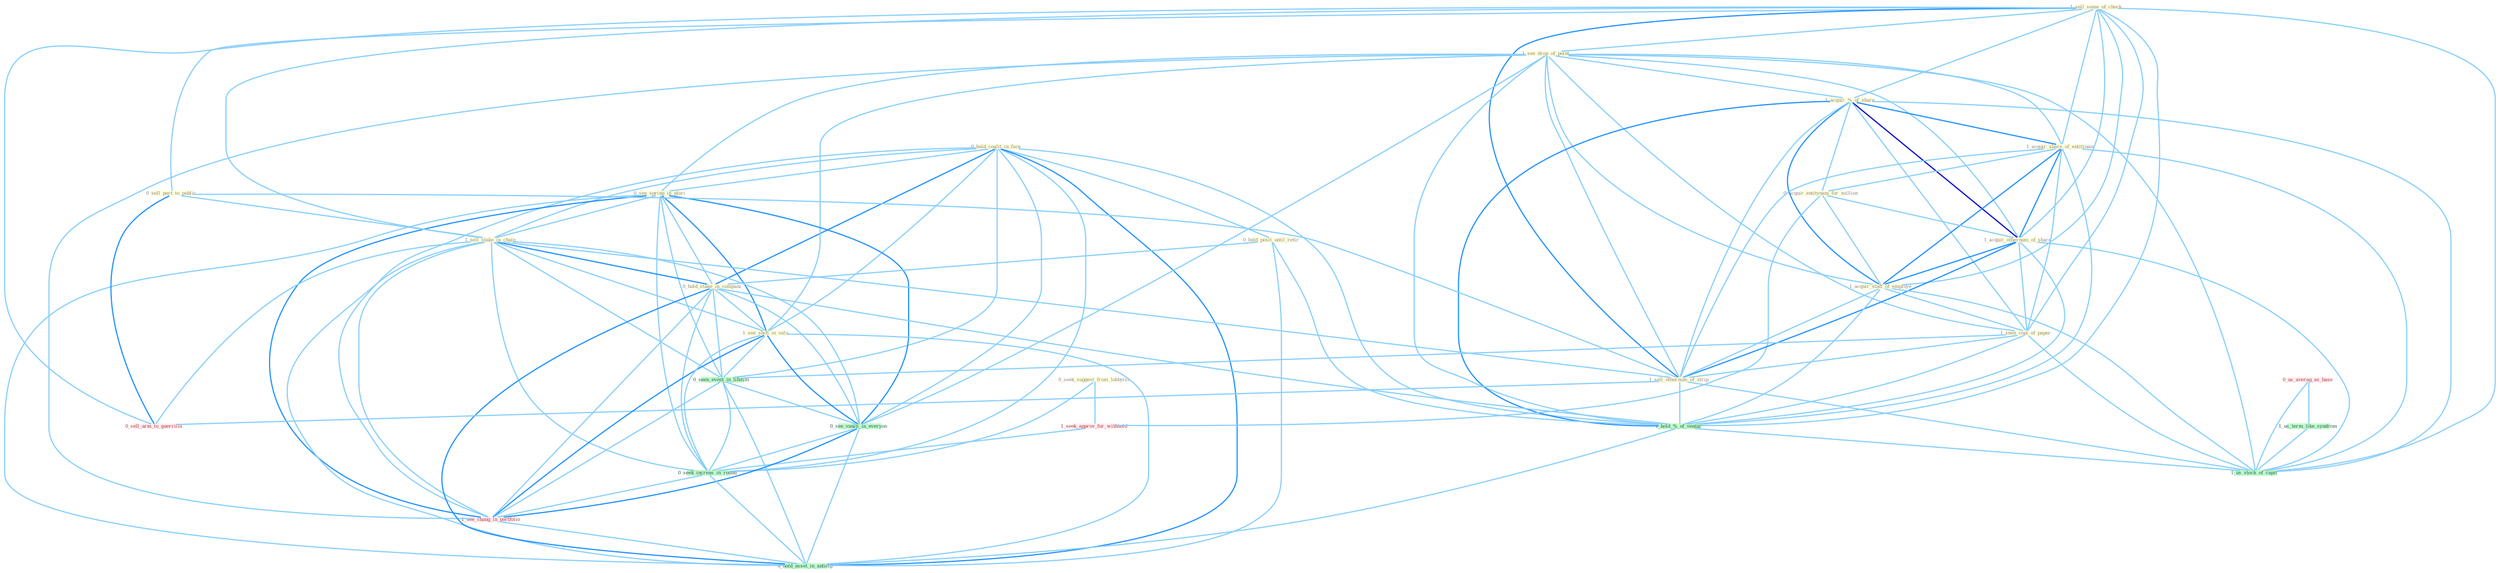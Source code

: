 Graph G{ 
    node
    [shape=polygon,style=filled,width=.5,height=.06,color="#BDFCC9",fixedsize=true,fontsize=4,
    fontcolor="#2f4f4f"];
    {node
    [color="#ffffe0", fontcolor="#8b7d6b"] "0_hold_coalit_in_face " "1_sell_some_of_check " "0_seek_suggest_from_lobbyist " "1_see_drop_of_point " "1_acquir_%_of_share " "0_see_spring_in_glori " "1_acquir_share_of_entitynam " "0_sell_part_to_public " "1_sell_stake_in_chain " "0_hold_posit_until_retir " "0_acquir_entitynam_for_million " "1_acquir_othernum_of_share " "0_hold_stake_in_compani " "1_acquir_staff_of_employe " "1_seen_copi_of_paper " "1_sell_othernum_of_strip " "1_see_shift_in_valu "}
{node [color="#fff0f5", fontcolor="#b22222"] "0_us_averag_as_base " "1_seek_approv_for_withhold " "0_sell_arm_to_guerrilla " "1_see_chang_in_portfolio "}
edge [color="#B0E2FF"];

	"0_hold_coalit_in_face " -- "0_see_spring_in_glori " [w="1", color="#87cefa" ];
	"0_hold_coalit_in_face " -- "1_sell_stake_in_chain " [w="1", color="#87cefa" ];
	"0_hold_coalit_in_face " -- "0_hold_posit_until_retir " [w="1", color="#87cefa" ];
	"0_hold_coalit_in_face " -- "0_hold_stake_in_compani " [w="2", color="#1e90ff" , len=0.8];
	"0_hold_coalit_in_face " -- "1_see_shift_in_valu " [w="1", color="#87cefa" ];
	"0_hold_coalit_in_face " -- "0_seen_event_in_lifetim " [w="1", color="#87cefa" ];
	"0_hold_coalit_in_face " -- "1_hold_%_of_ventur " [w="1", color="#87cefa" ];
	"0_hold_coalit_in_face " -- "0_see_vaniti_in_everyon " [w="1", color="#87cefa" ];
	"0_hold_coalit_in_face " -- "0_seek_increas_in_round " [w="1", color="#87cefa" ];
	"0_hold_coalit_in_face " -- "1_see_chang_in_portfolio " [w="1", color="#87cefa" ];
	"0_hold_coalit_in_face " -- "0_hold_asset_in_anticip " [w="2", color="#1e90ff" , len=0.8];
	"1_sell_some_of_check " -- "1_see_drop_of_point " [w="1", color="#87cefa" ];
	"1_sell_some_of_check " -- "1_acquir_%_of_share " [w="1", color="#87cefa" ];
	"1_sell_some_of_check " -- "1_acquir_share_of_entitynam " [w="1", color="#87cefa" ];
	"1_sell_some_of_check " -- "0_sell_part_to_public " [w="1", color="#87cefa" ];
	"1_sell_some_of_check " -- "1_sell_stake_in_chain " [w="1", color="#87cefa" ];
	"1_sell_some_of_check " -- "1_acquir_othernum_of_share " [w="1", color="#87cefa" ];
	"1_sell_some_of_check " -- "1_acquir_staff_of_employe " [w="1", color="#87cefa" ];
	"1_sell_some_of_check " -- "1_seen_copi_of_paper " [w="1", color="#87cefa" ];
	"1_sell_some_of_check " -- "1_sell_othernum_of_strip " [w="2", color="#1e90ff" , len=0.8];
	"1_sell_some_of_check " -- "1_hold_%_of_ventur " [w="1", color="#87cefa" ];
	"1_sell_some_of_check " -- "0_sell_arm_to_guerrilla " [w="1", color="#87cefa" ];
	"1_sell_some_of_check " -- "1_us_stock_of_capit " [w="1", color="#87cefa" ];
	"0_seek_suggest_from_lobbyist " -- "1_seek_approv_for_withhold " [w="1", color="#87cefa" ];
	"0_seek_suggest_from_lobbyist " -- "0_seek_increas_in_round " [w="1", color="#87cefa" ];
	"1_see_drop_of_point " -- "1_acquir_%_of_share " [w="1", color="#87cefa" ];
	"1_see_drop_of_point " -- "0_see_spring_in_glori " [w="1", color="#87cefa" ];
	"1_see_drop_of_point " -- "1_acquir_share_of_entitynam " [w="1", color="#87cefa" ];
	"1_see_drop_of_point " -- "1_acquir_othernum_of_share " [w="1", color="#87cefa" ];
	"1_see_drop_of_point " -- "1_acquir_staff_of_employe " [w="1", color="#87cefa" ];
	"1_see_drop_of_point " -- "1_seen_copi_of_paper " [w="1", color="#87cefa" ];
	"1_see_drop_of_point " -- "1_sell_othernum_of_strip " [w="1", color="#87cefa" ];
	"1_see_drop_of_point " -- "1_see_shift_in_valu " [w="1", color="#87cefa" ];
	"1_see_drop_of_point " -- "1_hold_%_of_ventur " [w="1", color="#87cefa" ];
	"1_see_drop_of_point " -- "0_see_vaniti_in_everyon " [w="1", color="#87cefa" ];
	"1_see_drop_of_point " -- "1_us_stock_of_capit " [w="1", color="#87cefa" ];
	"1_see_drop_of_point " -- "1_see_chang_in_portfolio " [w="1", color="#87cefa" ];
	"1_acquir_%_of_share " -- "1_acquir_share_of_entitynam " [w="2", color="#1e90ff" , len=0.8];
	"1_acquir_%_of_share " -- "0_acquir_entitynam_for_million " [w="1", color="#87cefa" ];
	"1_acquir_%_of_share " -- "1_acquir_othernum_of_share " [w="3", color="#0000cd" , len=0.6];
	"1_acquir_%_of_share " -- "1_acquir_staff_of_employe " [w="2", color="#1e90ff" , len=0.8];
	"1_acquir_%_of_share " -- "1_seen_copi_of_paper " [w="1", color="#87cefa" ];
	"1_acquir_%_of_share " -- "1_sell_othernum_of_strip " [w="1", color="#87cefa" ];
	"1_acquir_%_of_share " -- "1_hold_%_of_ventur " [w="2", color="#1e90ff" , len=0.8];
	"1_acquir_%_of_share " -- "1_us_stock_of_capit " [w="1", color="#87cefa" ];
	"0_see_spring_in_glori " -- "1_sell_stake_in_chain " [w="1", color="#87cefa" ];
	"0_see_spring_in_glori " -- "0_hold_stake_in_compani " [w="1", color="#87cefa" ];
	"0_see_spring_in_glori " -- "1_see_shift_in_valu " [w="2", color="#1e90ff" , len=0.8];
	"0_see_spring_in_glori " -- "0_seen_event_in_lifetim " [w="1", color="#87cefa" ];
	"0_see_spring_in_glori " -- "0_see_vaniti_in_everyon " [w="2", color="#1e90ff" , len=0.8];
	"0_see_spring_in_glori " -- "0_seek_increas_in_round " [w="1", color="#87cefa" ];
	"0_see_spring_in_glori " -- "1_see_chang_in_portfolio " [w="2", color="#1e90ff" , len=0.8];
	"0_see_spring_in_glori " -- "0_hold_asset_in_anticip " [w="1", color="#87cefa" ];
	"1_acquir_share_of_entitynam " -- "0_acquir_entitynam_for_million " [w="1", color="#87cefa" ];
	"1_acquir_share_of_entitynam " -- "1_acquir_othernum_of_share " [w="2", color="#1e90ff" , len=0.8];
	"1_acquir_share_of_entitynam " -- "1_acquir_staff_of_employe " [w="2", color="#1e90ff" , len=0.8];
	"1_acquir_share_of_entitynam " -- "1_seen_copi_of_paper " [w="1", color="#87cefa" ];
	"1_acquir_share_of_entitynam " -- "1_sell_othernum_of_strip " [w="1", color="#87cefa" ];
	"1_acquir_share_of_entitynam " -- "1_hold_%_of_ventur " [w="1", color="#87cefa" ];
	"1_acquir_share_of_entitynam " -- "1_us_stock_of_capit " [w="1", color="#87cefa" ];
	"0_sell_part_to_public " -- "1_sell_stake_in_chain " [w="1", color="#87cefa" ];
	"0_sell_part_to_public " -- "1_sell_othernum_of_strip " [w="1", color="#87cefa" ];
	"0_sell_part_to_public " -- "0_sell_arm_to_guerrilla " [w="2", color="#1e90ff" , len=0.8];
	"1_sell_stake_in_chain " -- "0_hold_stake_in_compani " [w="2", color="#1e90ff" , len=0.8];
	"1_sell_stake_in_chain " -- "1_sell_othernum_of_strip " [w="1", color="#87cefa" ];
	"1_sell_stake_in_chain " -- "1_see_shift_in_valu " [w="1", color="#87cefa" ];
	"1_sell_stake_in_chain " -- "0_seen_event_in_lifetim " [w="1", color="#87cefa" ];
	"1_sell_stake_in_chain " -- "0_see_vaniti_in_everyon " [w="1", color="#87cefa" ];
	"1_sell_stake_in_chain " -- "0_sell_arm_to_guerrilla " [w="1", color="#87cefa" ];
	"1_sell_stake_in_chain " -- "0_seek_increas_in_round " [w="1", color="#87cefa" ];
	"1_sell_stake_in_chain " -- "1_see_chang_in_portfolio " [w="1", color="#87cefa" ];
	"1_sell_stake_in_chain " -- "0_hold_asset_in_anticip " [w="1", color="#87cefa" ];
	"0_hold_posit_until_retir " -- "0_hold_stake_in_compani " [w="1", color="#87cefa" ];
	"0_hold_posit_until_retir " -- "1_hold_%_of_ventur " [w="1", color="#87cefa" ];
	"0_hold_posit_until_retir " -- "0_hold_asset_in_anticip " [w="1", color="#87cefa" ];
	"0_acquir_entitynam_for_million " -- "1_acquir_othernum_of_share " [w="1", color="#87cefa" ];
	"0_acquir_entitynam_for_million " -- "1_acquir_staff_of_employe " [w="1", color="#87cefa" ];
	"0_acquir_entitynam_for_million " -- "1_seek_approv_for_withhold " [w="1", color="#87cefa" ];
	"1_acquir_othernum_of_share " -- "1_acquir_staff_of_employe " [w="2", color="#1e90ff" , len=0.8];
	"1_acquir_othernum_of_share " -- "1_seen_copi_of_paper " [w="1", color="#87cefa" ];
	"1_acquir_othernum_of_share " -- "1_sell_othernum_of_strip " [w="2", color="#1e90ff" , len=0.8];
	"1_acquir_othernum_of_share " -- "1_hold_%_of_ventur " [w="1", color="#87cefa" ];
	"1_acquir_othernum_of_share " -- "1_us_stock_of_capit " [w="1", color="#87cefa" ];
	"0_hold_stake_in_compani " -- "1_see_shift_in_valu " [w="1", color="#87cefa" ];
	"0_hold_stake_in_compani " -- "0_seen_event_in_lifetim " [w="1", color="#87cefa" ];
	"0_hold_stake_in_compani " -- "1_hold_%_of_ventur " [w="1", color="#87cefa" ];
	"0_hold_stake_in_compani " -- "0_see_vaniti_in_everyon " [w="1", color="#87cefa" ];
	"0_hold_stake_in_compani " -- "0_seek_increas_in_round " [w="1", color="#87cefa" ];
	"0_hold_stake_in_compani " -- "1_see_chang_in_portfolio " [w="1", color="#87cefa" ];
	"0_hold_stake_in_compani " -- "0_hold_asset_in_anticip " [w="2", color="#1e90ff" , len=0.8];
	"1_acquir_staff_of_employe " -- "1_seen_copi_of_paper " [w="1", color="#87cefa" ];
	"1_acquir_staff_of_employe " -- "1_sell_othernum_of_strip " [w="1", color="#87cefa" ];
	"1_acquir_staff_of_employe " -- "1_hold_%_of_ventur " [w="1", color="#87cefa" ];
	"1_acquir_staff_of_employe " -- "1_us_stock_of_capit " [w="1", color="#87cefa" ];
	"1_seen_copi_of_paper " -- "1_sell_othernum_of_strip " [w="1", color="#87cefa" ];
	"1_seen_copi_of_paper " -- "0_seen_event_in_lifetim " [w="1", color="#87cefa" ];
	"1_seen_copi_of_paper " -- "1_hold_%_of_ventur " [w="1", color="#87cefa" ];
	"1_seen_copi_of_paper " -- "1_us_stock_of_capit " [w="1", color="#87cefa" ];
	"1_sell_othernum_of_strip " -- "1_hold_%_of_ventur " [w="1", color="#87cefa" ];
	"1_sell_othernum_of_strip " -- "0_sell_arm_to_guerrilla " [w="1", color="#87cefa" ];
	"1_sell_othernum_of_strip " -- "1_us_stock_of_capit " [w="1", color="#87cefa" ];
	"1_see_shift_in_valu " -- "0_seen_event_in_lifetim " [w="1", color="#87cefa" ];
	"1_see_shift_in_valu " -- "0_see_vaniti_in_everyon " [w="2", color="#1e90ff" , len=0.8];
	"1_see_shift_in_valu " -- "0_seek_increas_in_round " [w="1", color="#87cefa" ];
	"1_see_shift_in_valu " -- "1_see_chang_in_portfolio " [w="2", color="#1e90ff" , len=0.8];
	"1_see_shift_in_valu " -- "0_hold_asset_in_anticip " [w="1", color="#87cefa" ];
	"0_seen_event_in_lifetim " -- "0_see_vaniti_in_everyon " [w="1", color="#87cefa" ];
	"0_seen_event_in_lifetim " -- "0_seek_increas_in_round " [w="1", color="#87cefa" ];
	"0_seen_event_in_lifetim " -- "1_see_chang_in_portfolio " [w="1", color="#87cefa" ];
	"0_seen_event_in_lifetim " -- "0_hold_asset_in_anticip " [w="1", color="#87cefa" ];
	"0_us_averag_as_base " -- "1_us_term_like_syndrom " [w="1", color="#87cefa" ];
	"0_us_averag_as_base " -- "1_us_stock_of_capit " [w="1", color="#87cefa" ];
	"1_us_term_like_syndrom " -- "1_us_stock_of_capit " [w="1", color="#87cefa" ];
	"1_seek_approv_for_withhold " -- "0_seek_increas_in_round " [w="1", color="#87cefa" ];
	"1_hold_%_of_ventur " -- "1_us_stock_of_capit " [w="1", color="#87cefa" ];
	"1_hold_%_of_ventur " -- "0_hold_asset_in_anticip " [w="1", color="#87cefa" ];
	"0_see_vaniti_in_everyon " -- "0_seek_increas_in_round " [w="1", color="#87cefa" ];
	"0_see_vaniti_in_everyon " -- "1_see_chang_in_portfolio " [w="2", color="#1e90ff" , len=0.8];
	"0_see_vaniti_in_everyon " -- "0_hold_asset_in_anticip " [w="1", color="#87cefa" ];
	"0_seek_increas_in_round " -- "1_see_chang_in_portfolio " [w="1", color="#87cefa" ];
	"0_seek_increas_in_round " -- "0_hold_asset_in_anticip " [w="1", color="#87cefa" ];
	"1_see_chang_in_portfolio " -- "0_hold_asset_in_anticip " [w="1", color="#87cefa" ];
}